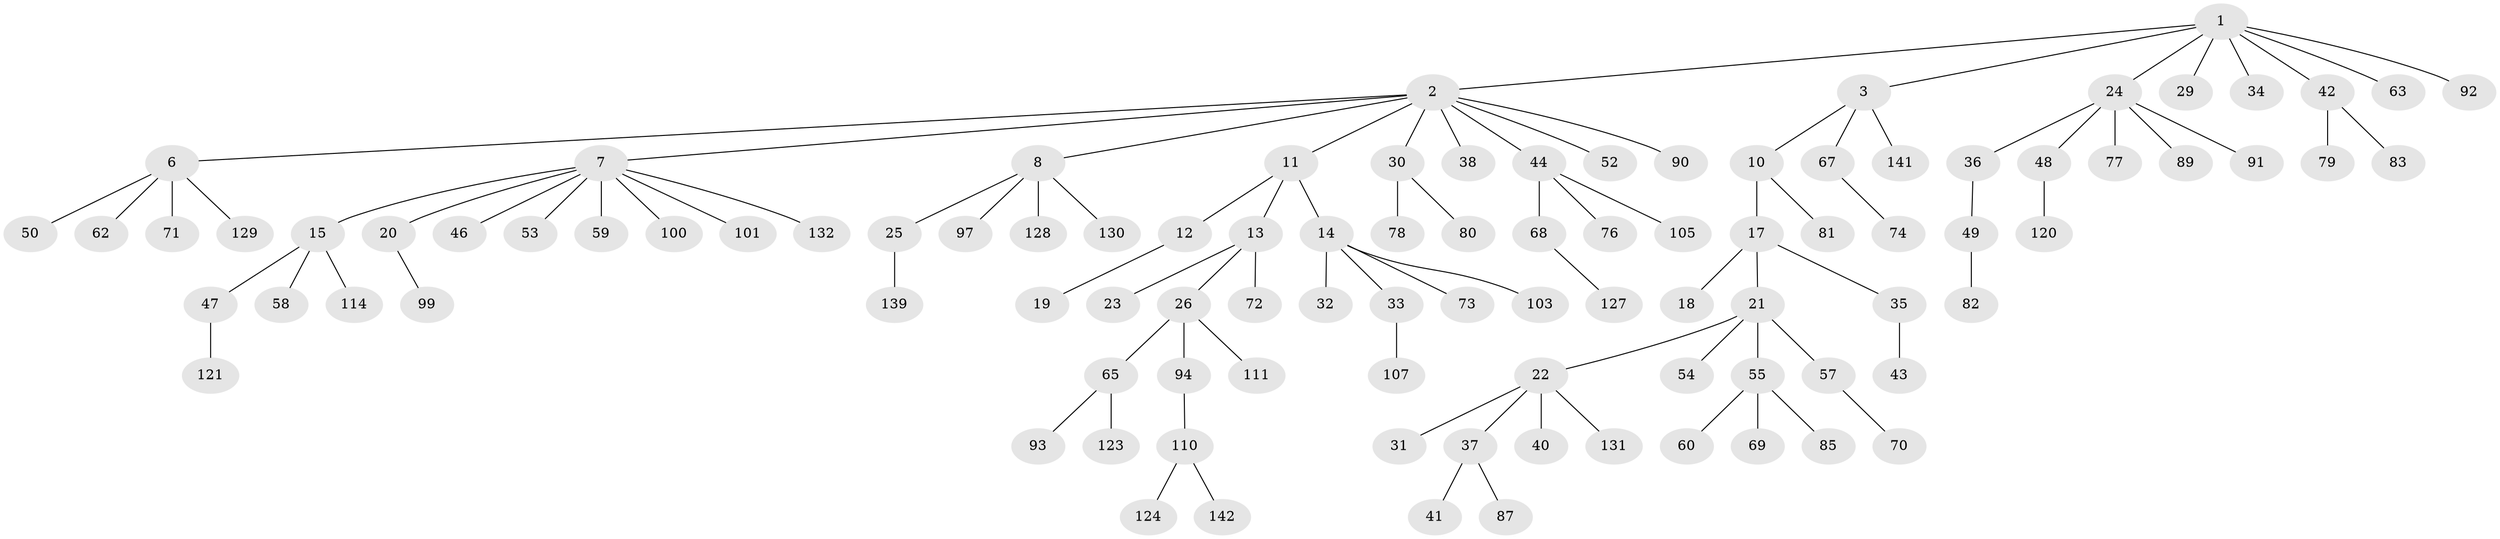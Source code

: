 // Generated by graph-tools (version 1.1) at 2025/52/02/27/25 19:52:10]
// undirected, 100 vertices, 99 edges
graph export_dot {
graph [start="1"]
  node [color=gray90,style=filled];
  1 [super="+5"];
  2 [super="+4"];
  3 [super="+64"];
  6 [super="+51"];
  7 [super="+108"];
  8 [super="+9"];
  10 [super="+86"];
  11;
  12 [super="+112"];
  13 [super="+39"];
  14 [super="+27"];
  15 [super="+16"];
  17 [super="+126"];
  18 [super="+88"];
  19;
  20;
  21 [super="+45"];
  22 [super="+122"];
  23;
  24 [super="+117"];
  25 [super="+113"];
  26 [super="+28"];
  29 [super="+106"];
  30 [super="+98"];
  31;
  32;
  33;
  34 [super="+138"];
  35;
  36 [super="+136"];
  37;
  38 [super="+137"];
  40 [super="+66"];
  41 [super="+75"];
  42;
  43 [super="+115"];
  44 [super="+61"];
  46 [super="+140"];
  47 [super="+104"];
  48 [super="+102"];
  49;
  50;
  52;
  53;
  54 [super="+134"];
  55 [super="+56"];
  57;
  58 [super="+118"];
  59;
  60;
  62;
  63;
  65 [super="+109"];
  67 [super="+95"];
  68 [super="+84"];
  69;
  70;
  71;
  72;
  73;
  74;
  76;
  77;
  78;
  79;
  80;
  81;
  82;
  83;
  85;
  87;
  89;
  90;
  91;
  92;
  93;
  94 [super="+96"];
  97;
  99 [super="+133"];
  100;
  101;
  103;
  105;
  107 [super="+119"];
  110 [super="+116"];
  111;
  114;
  120 [super="+125"];
  121;
  123;
  124 [super="+135"];
  127;
  128;
  129;
  130;
  131;
  132;
  139;
  141;
  142;
  1 -- 2;
  1 -- 3;
  1 -- 24;
  1 -- 29;
  1 -- 34;
  1 -- 92;
  1 -- 42;
  1 -- 63;
  2 -- 6;
  2 -- 7;
  2 -- 11;
  2 -- 38;
  2 -- 52;
  2 -- 90;
  2 -- 8;
  2 -- 44;
  2 -- 30;
  3 -- 10;
  3 -- 67;
  3 -- 141;
  6 -- 50;
  6 -- 71;
  6 -- 62;
  6 -- 129;
  7 -- 15;
  7 -- 20;
  7 -- 46;
  7 -- 53;
  7 -- 59;
  7 -- 100;
  7 -- 101;
  7 -- 132;
  8 -- 97;
  8 -- 128;
  8 -- 25;
  8 -- 130;
  10 -- 17;
  10 -- 81;
  11 -- 12;
  11 -- 13;
  11 -- 14;
  12 -- 19;
  13 -- 23;
  13 -- 26;
  13 -- 72;
  14 -- 73;
  14 -- 32;
  14 -- 33;
  14 -- 103;
  15 -- 58;
  15 -- 114;
  15 -- 47;
  17 -- 18;
  17 -- 21;
  17 -- 35;
  20 -- 99;
  21 -- 22;
  21 -- 55;
  21 -- 57;
  21 -- 54;
  22 -- 31;
  22 -- 37;
  22 -- 40;
  22 -- 131;
  24 -- 36;
  24 -- 48;
  24 -- 77;
  24 -- 89;
  24 -- 91;
  25 -- 139;
  26 -- 111;
  26 -- 65;
  26 -- 94;
  30 -- 78;
  30 -- 80;
  33 -- 107;
  35 -- 43;
  36 -- 49;
  37 -- 41;
  37 -- 87;
  42 -- 79;
  42 -- 83;
  44 -- 105;
  44 -- 76;
  44 -- 68;
  47 -- 121;
  48 -- 120;
  49 -- 82;
  55 -- 69;
  55 -- 60;
  55 -- 85;
  57 -- 70;
  65 -- 93;
  65 -- 123;
  67 -- 74;
  68 -- 127;
  94 -- 110;
  110 -- 142;
  110 -- 124;
}
